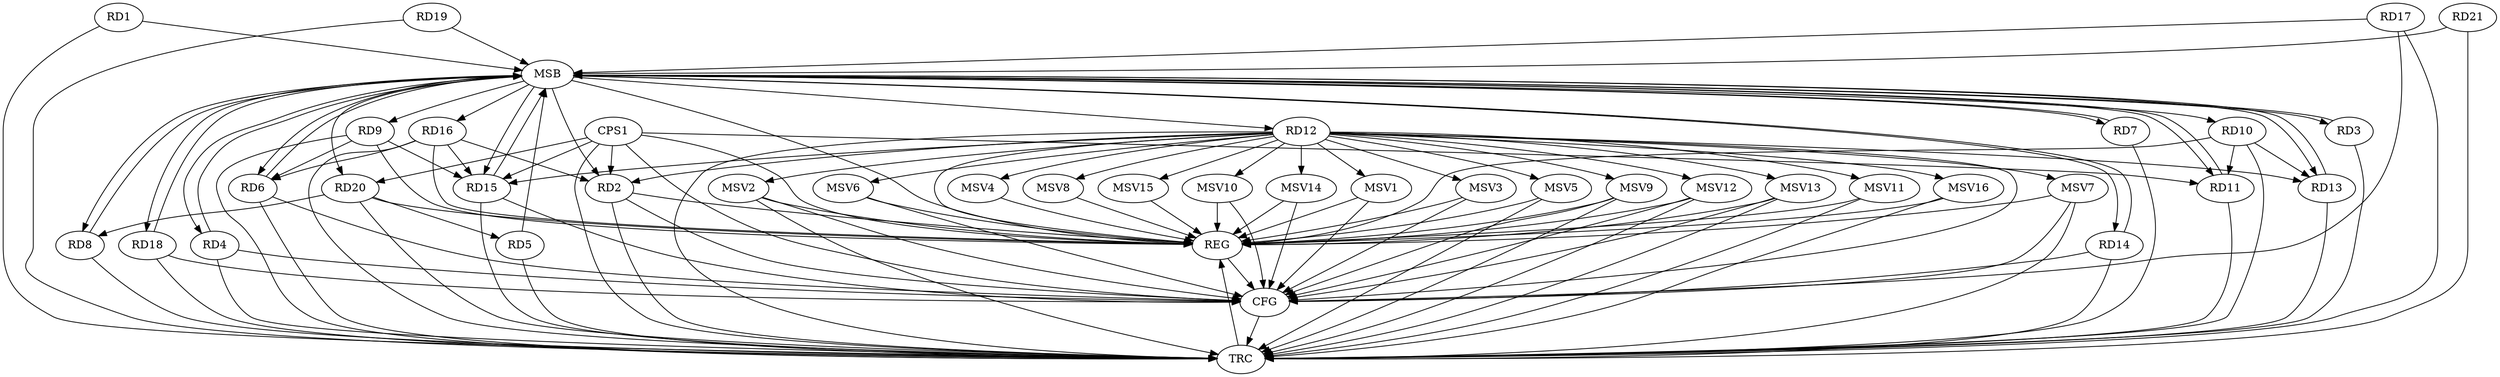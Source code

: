 strict digraph G {
  RD1 [ label="RD1" ];
  RD2 [ label="RD2" ];
  RD3 [ label="RD3" ];
  RD4 [ label="RD4" ];
  RD5 [ label="RD5" ];
  RD6 [ label="RD6" ];
  RD7 [ label="RD7" ];
  RD8 [ label="RD8" ];
  RD9 [ label="RD9" ];
  RD10 [ label="RD10" ];
  RD11 [ label="RD11" ];
  RD12 [ label="RD12" ];
  RD13 [ label="RD13" ];
  RD14 [ label="RD14" ];
  RD15 [ label="RD15" ];
  RD16 [ label="RD16" ];
  RD17 [ label="RD17" ];
  RD18 [ label="RD18" ];
  RD19 [ label="RD19" ];
  RD20 [ label="RD20" ];
  RD21 [ label="RD21" ];
  CPS1 [ label="CPS1" ];
  REG [ label="REG" ];
  MSB [ label="MSB" ];
  CFG [ label="CFG" ];
  TRC [ label="TRC" ];
  MSV1 [ label="MSV1" ];
  MSV2 [ label="MSV2" ];
  MSV3 [ label="MSV3" ];
  MSV4 [ label="MSV4" ];
  MSV5 [ label="MSV5" ];
  MSV6 [ label="MSV6" ];
  MSV7 [ label="MSV7" ];
  MSV8 [ label="MSV8" ];
  MSV9 [ label="MSV9" ];
  MSV10 [ label="MSV10" ];
  MSV11 [ label="MSV11" ];
  MSV12 [ label="MSV12" ];
  MSV13 [ label="MSV13" ];
  MSV14 [ label="MSV14" ];
  MSV15 [ label="MSV15" ];
  MSV16 [ label="MSV16" ];
  RD12 -> RD2;
  RD16 -> RD2;
  RD20 -> RD5;
  RD9 -> RD6;
  RD16 -> RD6;
  RD20 -> RD8;
  RD9 -> RD15;
  RD10 -> RD11;
  RD10 -> RD13;
  RD12 -> RD13;
  RD12 -> RD15;
  RD16 -> RD15;
  CPS1 -> RD2;
  CPS1 -> RD11;
  CPS1 -> RD20;
  CPS1 -> RD15;
  RD2 -> REG;
  RD9 -> REG;
  RD10 -> REG;
  RD12 -> REG;
  RD16 -> REG;
  RD20 -> REG;
  CPS1 -> REG;
  RD1 -> MSB;
  MSB -> RD18;
  MSB -> REG;
  RD3 -> MSB;
  MSB -> RD4;
  MSB -> RD16;
  RD4 -> MSB;
  MSB -> RD3;
  MSB -> RD15;
  RD5 -> MSB;
  MSB -> RD11;
  MSB -> RD13;
  RD6 -> MSB;
  MSB -> RD2;
  MSB -> RD10;
  MSB -> RD14;
  MSB -> RD20;
  RD7 -> MSB;
  RD8 -> MSB;
  MSB -> RD7;
  RD11 -> MSB;
  RD13 -> MSB;
  RD14 -> MSB;
  RD15 -> MSB;
  MSB -> RD6;
  MSB -> RD12;
  RD17 -> MSB;
  RD18 -> MSB;
  MSB -> RD9;
  RD19 -> MSB;
  RD21 -> MSB;
  MSB -> RD8;
  RD15 -> CFG;
  RD17 -> CFG;
  RD4 -> CFG;
  RD18 -> CFG;
  RD2 -> CFG;
  CPS1 -> CFG;
  RD12 -> CFG;
  RD6 -> CFG;
  RD14 -> CFG;
  REG -> CFG;
  RD1 -> TRC;
  RD2 -> TRC;
  RD3 -> TRC;
  RD4 -> TRC;
  RD5 -> TRC;
  RD6 -> TRC;
  RD7 -> TRC;
  RD8 -> TRC;
  RD9 -> TRC;
  RD10 -> TRC;
  RD11 -> TRC;
  RD12 -> TRC;
  RD13 -> TRC;
  RD14 -> TRC;
  RD15 -> TRC;
  RD16 -> TRC;
  RD17 -> TRC;
  RD18 -> TRC;
  RD19 -> TRC;
  RD20 -> TRC;
  RD21 -> TRC;
  CPS1 -> TRC;
  CFG -> TRC;
  TRC -> REG;
  RD12 -> MSV1;
  MSV1 -> REG;
  MSV1 -> CFG;
  RD12 -> MSV2;
  RD12 -> MSV3;
  MSV2 -> REG;
  MSV2 -> TRC;
  MSV2 -> CFG;
  MSV3 -> REG;
  MSV3 -> CFG;
  RD12 -> MSV4;
  MSV4 -> REG;
  RD12 -> MSV5;
  MSV5 -> REG;
  MSV5 -> TRC;
  RD12 -> MSV6;
  RD12 -> MSV7;
  MSV6 -> REG;
  MSV6 -> CFG;
  MSV7 -> REG;
  MSV7 -> TRC;
  MSV7 -> CFG;
  RD12 -> MSV8;
  MSV8 -> REG;
  RD12 -> MSV9;
  MSV9 -> REG;
  MSV9 -> TRC;
  MSV9 -> CFG;
  RD12 -> MSV10;
  MSV10 -> REG;
  MSV10 -> CFG;
  RD12 -> MSV11;
  MSV11 -> REG;
  MSV11 -> TRC;
  RD12 -> MSV12;
  MSV12 -> REG;
  MSV12 -> TRC;
  MSV12 -> CFG;
  RD12 -> MSV13;
  MSV13 -> REG;
  MSV13 -> TRC;
  MSV13 -> CFG;
  RD12 -> MSV14;
  RD12 -> MSV15;
  RD12 -> MSV16;
  MSV14 -> REG;
  MSV14 -> CFG;
  MSV15 -> REG;
  MSV16 -> REG;
  MSV16 -> TRC;
}
